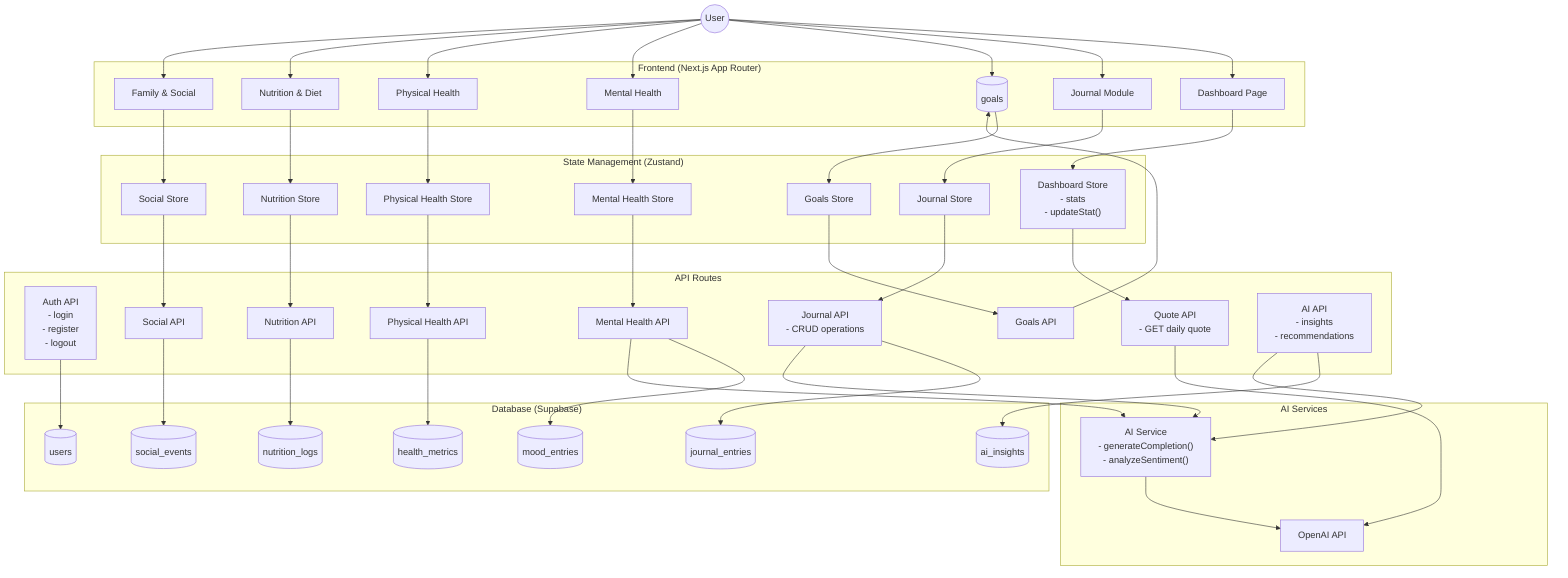 flowchart TD
    subgraph "Frontend (Next.js App Router)"
        Dashboard["Dashboard Page"]
        Journal["Journal Module"]
        Goals["Goals & Planner"]
        MentalHealth["Mental Health"]
        PhysicalHealth["Physical Health"]
        Nutrition["Nutrition & Diet"]
        Social["Family & Social"]
    end
    
    subgraph "State Management (Zustand)"
        DashboardStore["Dashboard Store\n- stats\n- updateStat()"]
        JournalStore["Journal Store"]
        GoalsStore["Goals Store"]
        MentalStore["Mental Health Store"]
        PhysicalStore["Physical Health Store"]
        NutritionStore["Nutrition Store"]
        SocialStore["Social Store"]
    end
    
    subgraph "API Routes"
        AuthAPI["Auth API\n- login\n- register\n- logout"]
        QuoteAPI["Quote API\n- GET daily quote"]
        JournalAPI["Journal API\n- CRUD operations"]
        GoalsAPI["Goals API"]
        MentalAPI["Mental Health API"]
        PhysicalAPI["Physical Health API"]
        NutritionAPI["Nutrition API"]
        SocialAPI["Social API"]
        AIAPI["AI API\n- insights\n- recommendations"]
    end
    
    subgraph "Database (Supabase)"
        Users[("users")]
        JournalEntries[("journal_entries")]
        Goals[("goals")]
        MoodEntries[("mood_entries")]
        HealthMetrics[("health_metrics")]
        NutritionLogs[("nutrition_logs")]
        SocialEvents[("social_events")]
        AIInsights[("ai_insights")]
    end
    
    subgraph "AI Services"
        OpenAI["OpenAI API"]
        AIService["AI Service\n- generateCompletion()\n- analyzeSentiment()"]
    end
    
    %% Frontend to State Management connections
    Dashboard --> DashboardStore
    Journal --> JournalStore
    Goals --> GoalsStore
    MentalHealth --> MentalStore
    PhysicalHealth --> PhysicalStore
    Nutrition --> NutritionStore
    Social --> SocialStore
    
    %% State Management to API connections
    DashboardStore --> QuoteAPI
    JournalStore --> JournalAPI
    GoalsStore --> GoalsAPI
    MentalStore --> MentalAPI
    PhysicalStore --> PhysicalAPI
    NutritionStore --> NutritionAPI
    SocialStore --> SocialAPI
    
    %% API to Database connections
    AuthAPI --> Users
    JournalAPI --> JournalEntries
    GoalsAPI --> Goals
    MentalAPI --> MoodEntries
    PhysicalAPI --> HealthMetrics
    NutritionAPI --> NutritionLogs
    SocialAPI --> SocialEvents
    AIAPI --> AIInsights
    
    %% AI connections
    JournalAPI --> AIService
    MentalAPI --> AIService
    AIAPI --> AIService
    AIService --> OpenAI
    QuoteAPI --> OpenAI
    
    %% User flow
    User((User)) --> Dashboard
    User --> Journal
    User --> Goals
    User --> MentalHealth
    User --> PhysicalHealth
    User --> Nutrition
    User --> Social